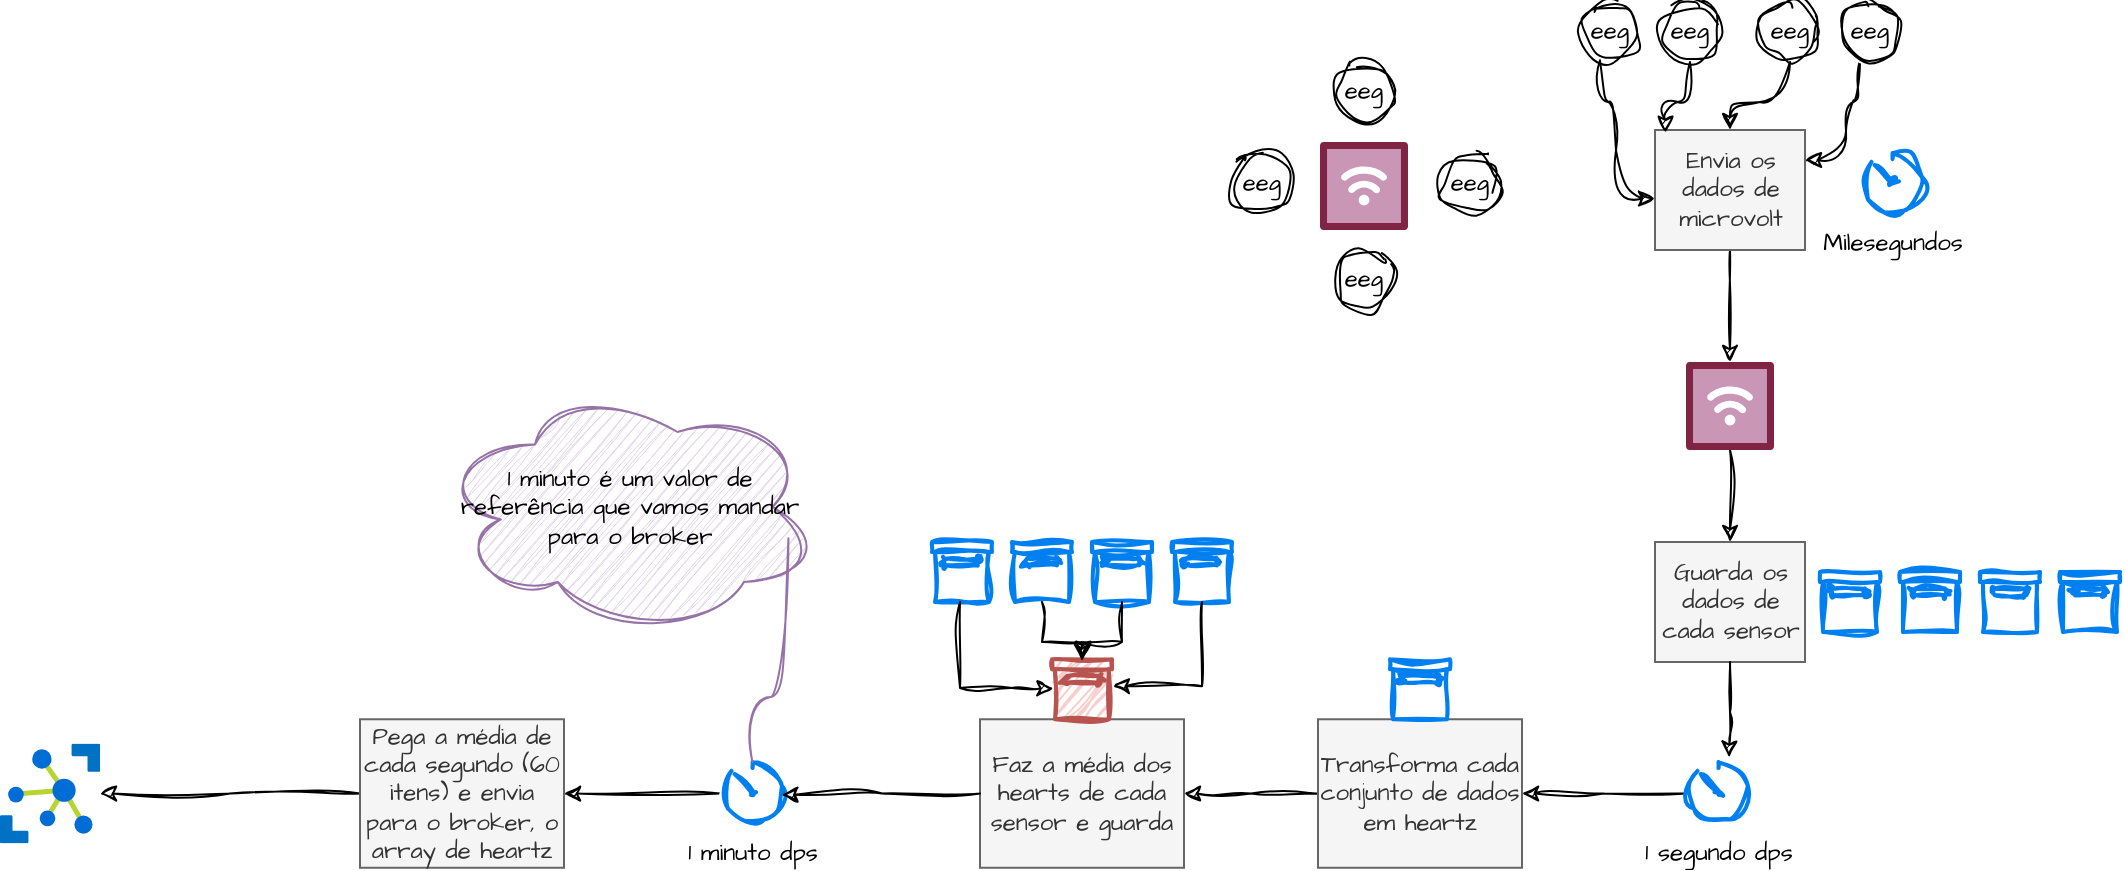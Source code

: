 <mxfile version="24.1.0" type="github">
  <diagram name="Page-1" id="V0QjYk44DjomA8azqZS-">
    <mxGraphModel dx="2261" dy="792" grid="1" gridSize="10" guides="1" tooltips="1" connect="1" arrows="1" fold="1" page="1" pageScale="1" pageWidth="827" pageHeight="1169" math="0" shadow="0">
      <root>
        <mxCell id="0" />
        <mxCell id="1" parent="0" />
        <mxCell id="IBkin0WqaZqA1a8_IyNM-1" value="" style="verticalLabelPosition=bottom;aspect=fixed;html=1;shape=mxgraph.salesforce.iot;hachureGap=4;fontFamily=Architects Daughter;fontSource=https%3A%2F%2Ffonts.googleapis.com%2Fcss%3Ffamily%3DArchitects%2BDaughter;" vertex="1" parent="1">
          <mxGeometry x="400" y="140" width="44" height="44" as="geometry" />
        </mxCell>
        <mxCell id="IBkin0WqaZqA1a8_IyNM-7" value="eeg" style="ellipse;whiteSpace=wrap;html=1;aspect=fixed;sketch=1;hachureGap=4;jiggle=2;curveFitting=1;fontFamily=Architects Daughter;fontSource=https%3A%2F%2Ffonts.googleapis.com%2Fcss%3Ffamily%3DArchitects%2BDaughter;" vertex="1" parent="1">
          <mxGeometry x="530" y="70" width="30" height="30" as="geometry" />
        </mxCell>
        <mxCell id="IBkin0WqaZqA1a8_IyNM-14" style="edgeStyle=orthogonalEdgeStyle;rounded=0;sketch=1;hachureGap=4;jiggle=2;curveFitting=1;orthogonalLoop=1;jettySize=auto;html=1;fontFamily=Architects Daughter;fontSource=https%3A%2F%2Ffonts.googleapis.com%2Fcss%3Ffamily%3DArchitects%2BDaughter;" edge="1" parent="1" source="IBkin0WqaZqA1a8_IyNM-10" target="IBkin0WqaZqA1a8_IyNM-13">
          <mxGeometry relative="1" as="geometry" />
        </mxCell>
        <mxCell id="IBkin0WqaZqA1a8_IyNM-10" value="Envia os dados de microvolt" style="rounded=0;whiteSpace=wrap;html=1;hachureGap=4;fontFamily=Architects Daughter;fontSource=https%3A%2F%2Ffonts.googleapis.com%2Fcss%3Ffamily%3DArchitects%2BDaughter;fillColor=#f5f5f5;fontColor=#333333;strokeColor=#666666;" vertex="1" parent="1">
          <mxGeometry x="567.5" y="134" width="75" height="60" as="geometry" />
        </mxCell>
        <mxCell id="IBkin0WqaZqA1a8_IyNM-12" value="Milesegundos" style="html=1;verticalLabelPosition=bottom;align=center;labelBackgroundColor=#ffffff;verticalAlign=top;strokeWidth=2;strokeColor=#0080F0;shadow=0;dashed=0;shape=mxgraph.ios7.icons.gauge;sketch=1;hachureGap=4;jiggle=2;curveFitting=1;fontFamily=Architects Daughter;fontSource=https%3A%2F%2Ffonts.googleapis.com%2Fcss%3Ffamily%3DArchitects%2BDaughter;" vertex="1" parent="1">
          <mxGeometry x="670" y="145.5" width="32.4" height="31.5" as="geometry" />
        </mxCell>
        <mxCell id="IBkin0WqaZqA1a8_IyNM-40" style="edgeStyle=orthogonalEdgeStyle;rounded=0;sketch=1;hachureGap=4;jiggle=2;curveFitting=1;orthogonalLoop=1;jettySize=auto;html=1;entryX=0.5;entryY=0;entryDx=0;entryDy=0;fontFamily=Architects Daughter;fontSource=https%3A%2F%2Ffonts.googleapis.com%2Fcss%3Ffamily%3DArchitects%2BDaughter;" edge="1" parent="1" source="IBkin0WqaZqA1a8_IyNM-13" target="IBkin0WqaZqA1a8_IyNM-38">
          <mxGeometry relative="1" as="geometry" />
        </mxCell>
        <mxCell id="IBkin0WqaZqA1a8_IyNM-13" value="" style="verticalLabelPosition=bottom;aspect=fixed;html=1;shape=mxgraph.salesforce.iot;hachureGap=4;fontFamily=Architects Daughter;fontSource=https%3A%2F%2Ffonts.googleapis.com%2Fcss%3Ffamily%3DArchitects%2BDaughter;" vertex="1" parent="1">
          <mxGeometry x="583" y="250" width="44" height="44" as="geometry" />
        </mxCell>
        <mxCell id="IBkin0WqaZqA1a8_IyNM-19" style="edgeStyle=orthogonalEdgeStyle;rounded=0;sketch=1;hachureGap=4;jiggle=2;curveFitting=1;orthogonalLoop=1;jettySize=auto;html=1;fontFamily=Architects Daughter;fontSource=https%3A%2F%2Ffonts.googleapis.com%2Fcss%3Ffamily%3DArchitects%2BDaughter;curved=1;" edge="1" parent="1" source="IBkin0WqaZqA1a8_IyNM-17" target="IBkin0WqaZqA1a8_IyNM-10">
          <mxGeometry relative="1" as="geometry" />
        </mxCell>
        <mxCell id="IBkin0WqaZqA1a8_IyNM-17" value="eeg" style="ellipse;whiteSpace=wrap;html=1;aspect=fixed;sketch=1;hachureGap=4;jiggle=2;curveFitting=1;fontFamily=Architects Daughter;fontSource=https%3A%2F%2Ffonts.googleapis.com%2Fcss%3Ffamily%3DArchitects%2BDaughter;" vertex="1" parent="1">
          <mxGeometry x="620" y="70" width="30" height="30" as="geometry" />
        </mxCell>
        <mxCell id="IBkin0WqaZqA1a8_IyNM-21" style="edgeStyle=orthogonalEdgeStyle;rounded=0;sketch=1;hachureGap=4;jiggle=2;curveFitting=1;orthogonalLoop=1;jettySize=auto;html=1;entryX=1;entryY=0.25;entryDx=0;entryDy=0;fontFamily=Architects Daughter;fontSource=https%3A%2F%2Ffonts.googleapis.com%2Fcss%3Ffamily%3DArchitects%2BDaughter;curved=1;" edge="1" parent="1" source="IBkin0WqaZqA1a8_IyNM-18" target="IBkin0WqaZqA1a8_IyNM-10">
          <mxGeometry relative="1" as="geometry">
            <Array as="points">
              <mxPoint x="670" y="120" />
              <mxPoint x="663" y="120" />
              <mxPoint x="663" y="149" />
            </Array>
          </mxGeometry>
        </mxCell>
        <mxCell id="IBkin0WqaZqA1a8_IyNM-18" value="eeg" style="ellipse;whiteSpace=wrap;html=1;aspect=fixed;sketch=1;hachureGap=4;jiggle=2;curveFitting=1;fontFamily=Architects Daughter;fontSource=https%3A%2F%2Ffonts.googleapis.com%2Fcss%3Ffamily%3DArchitects%2BDaughter;" vertex="1" parent="1">
          <mxGeometry x="660" y="70" width="30" height="30" as="geometry" />
        </mxCell>
        <mxCell id="IBkin0WqaZqA1a8_IyNM-20" style="edgeStyle=orthogonalEdgeStyle;rounded=0;sketch=1;hachureGap=4;jiggle=2;curveFitting=1;orthogonalLoop=1;jettySize=auto;html=1;entryX=0;entryY=0.571;entryDx=0;entryDy=0;entryPerimeter=0;fontFamily=Architects Daughter;fontSource=https%3A%2F%2Ffonts.googleapis.com%2Fcss%3Ffamily%3DArchitects%2BDaughter;curved=1;" edge="1" parent="1" source="IBkin0WqaZqA1a8_IyNM-7" target="IBkin0WqaZqA1a8_IyNM-10">
          <mxGeometry relative="1" as="geometry">
            <Array as="points">
              <mxPoint x="540" y="120" />
              <mxPoint x="548" y="120" />
              <mxPoint x="548" y="168" />
            </Array>
          </mxGeometry>
        </mxCell>
        <mxCell id="IBkin0WqaZqA1a8_IyNM-22" value="eeg" style="ellipse;whiteSpace=wrap;html=1;aspect=fixed;sketch=1;hachureGap=4;jiggle=2;curveFitting=1;fontFamily=Architects Daughter;fontSource=https%3A%2F%2Ffonts.googleapis.com%2Fcss%3Ffamily%3DArchitects%2BDaughter;" vertex="1" parent="1">
          <mxGeometry x="570" y="70" width="30" height="30" as="geometry" />
        </mxCell>
        <mxCell id="IBkin0WqaZqA1a8_IyNM-24" style="edgeStyle=orthogonalEdgeStyle;rounded=0;sketch=1;hachureGap=4;jiggle=2;curveFitting=1;orthogonalLoop=1;jettySize=auto;html=1;entryX=0.07;entryY=0.023;entryDx=0;entryDy=0;entryPerimeter=0;fontFamily=Architects Daughter;fontSource=https%3A%2F%2Ffonts.googleapis.com%2Fcss%3Ffamily%3DArchitects%2BDaughter;curved=1;" edge="1" parent="1" source="IBkin0WqaZqA1a8_IyNM-22" target="IBkin0WqaZqA1a8_IyNM-10">
          <mxGeometry relative="1" as="geometry" />
        </mxCell>
        <mxCell id="IBkin0WqaZqA1a8_IyNM-44" style="edgeStyle=orthogonalEdgeStyle;rounded=0;sketch=1;hachureGap=4;jiggle=2;curveFitting=1;orthogonalLoop=1;jettySize=auto;html=1;entryX=1;entryY=0.5;entryDx=0;entryDy=0;fontFamily=Architects Daughter;fontSource=https%3A%2F%2Ffonts.googleapis.com%2Fcss%3Ffamily%3DArchitects%2BDaughter;" edge="1" parent="1" source="IBkin0WqaZqA1a8_IyNM-26" target="IBkin0WqaZqA1a8_IyNM-42">
          <mxGeometry relative="1" as="geometry" />
        </mxCell>
        <mxCell id="IBkin0WqaZqA1a8_IyNM-26" value="1 segundo dps" style="html=1;verticalLabelPosition=bottom;align=center;labelBackgroundColor=#ffffff;verticalAlign=top;strokeWidth=2;strokeColor=#0080F0;shadow=0;dashed=0;shape=mxgraph.ios7.icons.gauge;sketch=1;hachureGap=4;jiggle=2;curveFitting=1;fontFamily=Architects Daughter;fontSource=https%3A%2F%2Ffonts.googleapis.com%2Fcss%3Ffamily%3DArchitects%2BDaughter;" vertex="1" parent="1">
          <mxGeometry x="583.0" y="450" width="32.4" height="31.5" as="geometry" />
        </mxCell>
        <mxCell id="IBkin0WqaZqA1a8_IyNM-32" value="" style="html=1;verticalLabelPosition=bottom;align=center;labelBackgroundColor=#ffffff;verticalAlign=top;strokeWidth=2;strokeColor=#0080F0;shadow=0;dashed=0;shape=mxgraph.ios7.icons.box;sketch=1;hachureGap=4;jiggle=2;curveFitting=1;fontFamily=Architects Daughter;fontSource=https%3A%2F%2Ffonts.googleapis.com%2Fcss%3Ffamily%3DArchitects%2BDaughter;" vertex="1" parent="1">
          <mxGeometry x="650" y="355" width="30" height="30" as="geometry" />
        </mxCell>
        <mxCell id="IBkin0WqaZqA1a8_IyNM-35" value="" style="html=1;verticalLabelPosition=bottom;align=center;labelBackgroundColor=#ffffff;verticalAlign=top;strokeWidth=2;strokeColor=#0080F0;shadow=0;dashed=0;shape=mxgraph.ios7.icons.box;sketch=1;hachureGap=4;jiggle=2;curveFitting=1;fontFamily=Architects Daughter;fontSource=https%3A%2F%2Ffonts.googleapis.com%2Fcss%3Ffamily%3DArchitects%2BDaughter;" vertex="1" parent="1">
          <mxGeometry x="690" y="355" width="30" height="30" as="geometry" />
        </mxCell>
        <mxCell id="IBkin0WqaZqA1a8_IyNM-36" value="" style="html=1;verticalLabelPosition=bottom;align=center;labelBackgroundColor=#ffffff;verticalAlign=top;strokeWidth=2;strokeColor=#0080F0;shadow=0;dashed=0;shape=mxgraph.ios7.icons.box;sketch=1;hachureGap=4;jiggle=2;curveFitting=1;fontFamily=Architects Daughter;fontSource=https%3A%2F%2Ffonts.googleapis.com%2Fcss%3Ffamily%3DArchitects%2BDaughter;" vertex="1" parent="1">
          <mxGeometry x="730" y="355" width="30" height="30" as="geometry" />
        </mxCell>
        <mxCell id="IBkin0WqaZqA1a8_IyNM-37" value="" style="html=1;verticalLabelPosition=bottom;align=center;labelBackgroundColor=#ffffff;verticalAlign=top;strokeWidth=2;strokeColor=#0080F0;shadow=0;dashed=0;shape=mxgraph.ios7.icons.box;sketch=1;hachureGap=4;jiggle=2;curveFitting=1;fontFamily=Architects Daughter;fontSource=https%3A%2F%2Ffonts.googleapis.com%2Fcss%3Ffamily%3DArchitects%2BDaughter;" vertex="1" parent="1">
          <mxGeometry x="770" y="355" width="30" height="30" as="geometry" />
        </mxCell>
        <mxCell id="IBkin0WqaZqA1a8_IyNM-38" value="Guarda os dados de cada sensor" style="rounded=0;whiteSpace=wrap;html=1;hachureGap=4;fontFamily=Architects Daughter;fontSource=https%3A%2F%2Ffonts.googleapis.com%2Fcss%3Ffamily%3DArchitects%2BDaughter;fillColor=#f5f5f5;fontColor=#333333;strokeColor=#666666;" vertex="1" parent="1">
          <mxGeometry x="567.5" y="340" width="75" height="60" as="geometry" />
        </mxCell>
        <mxCell id="IBkin0WqaZqA1a8_IyNM-41" style="edgeStyle=orthogonalEdgeStyle;rounded=0;sketch=1;hachureGap=4;jiggle=2;curveFitting=1;orthogonalLoop=1;jettySize=auto;html=1;entryX=0.665;entryY=-0.071;entryDx=0;entryDy=0;entryPerimeter=0;fontFamily=Architects Daughter;fontSource=https%3A%2F%2Ffonts.googleapis.com%2Fcss%3Ffamily%3DArchitects%2BDaughter;" edge="1" parent="1" source="IBkin0WqaZqA1a8_IyNM-38" target="IBkin0WqaZqA1a8_IyNM-26">
          <mxGeometry relative="1" as="geometry" />
        </mxCell>
        <mxCell id="IBkin0WqaZqA1a8_IyNM-50" style="edgeStyle=orthogonalEdgeStyle;rounded=0;sketch=1;hachureGap=4;jiggle=2;curveFitting=1;orthogonalLoop=1;jettySize=auto;html=1;entryX=1;entryY=0.5;entryDx=0;entryDy=0;fontFamily=Architects Daughter;fontSource=https%3A%2F%2Ffonts.googleapis.com%2Fcss%3Ffamily%3DArchitects%2BDaughter;" edge="1" parent="1" source="IBkin0WqaZqA1a8_IyNM-42" target="IBkin0WqaZqA1a8_IyNM-45">
          <mxGeometry relative="1" as="geometry" />
        </mxCell>
        <mxCell id="IBkin0WqaZqA1a8_IyNM-42" value="Transforma cada conjunto de dados em heartz" style="rounded=0;whiteSpace=wrap;html=1;hachureGap=4;fontFamily=Architects Daughter;fontSource=https%3A%2F%2Ffonts.googleapis.com%2Fcss%3Ffamily%3DArchitects%2BDaughter;fillColor=#f5f5f5;fontColor=#333333;strokeColor=#666666;" vertex="1" parent="1">
          <mxGeometry x="399" y="428.63" width="102" height="74.25" as="geometry" />
        </mxCell>
        <mxCell id="IBkin0WqaZqA1a8_IyNM-43" value="" style="html=1;verticalLabelPosition=bottom;align=center;labelBackgroundColor=#ffffff;verticalAlign=top;strokeWidth=2;strokeColor=#0080F0;shadow=0;dashed=0;shape=mxgraph.ios7.icons.box;sketch=1;hachureGap=4;jiggle=2;curveFitting=1;fontFamily=Architects Daughter;fontSource=https%3A%2F%2Ffonts.googleapis.com%2Fcss%3Ffamily%3DArchitects%2BDaughter;" vertex="1" parent="1">
          <mxGeometry x="435" y="398.63" width="30" height="30" as="geometry" />
        </mxCell>
        <mxCell id="IBkin0WqaZqA1a8_IyNM-45" value="Faz a média dos hearts de cada sensor e guarda " style="rounded=0;whiteSpace=wrap;html=1;hachureGap=4;fontFamily=Architects Daughter;fontSource=https%3A%2F%2Ffonts.googleapis.com%2Fcss%3Ffamily%3DArchitects%2BDaughter;fillColor=#f5f5f5;fontColor=#333333;strokeColor=#666666;" vertex="1" parent="1">
          <mxGeometry x="230" y="428.63" width="102" height="74.25" as="geometry" />
        </mxCell>
        <mxCell id="IBkin0WqaZqA1a8_IyNM-46" value="" style="html=1;verticalLabelPosition=bottom;align=center;labelBackgroundColor=#ffffff;verticalAlign=top;strokeWidth=2;strokeColor=#0080F0;shadow=0;dashed=0;shape=mxgraph.ios7.icons.box;sketch=1;hachureGap=4;jiggle=2;curveFitting=1;fontFamily=Architects Daughter;fontSource=https%3A%2F%2Ffonts.googleapis.com%2Fcss%3Ffamily%3DArchitects%2BDaughter;" vertex="1" parent="1">
          <mxGeometry x="206" y="340" width="30" height="30" as="geometry" />
        </mxCell>
        <mxCell id="IBkin0WqaZqA1a8_IyNM-47" value="" style="html=1;verticalLabelPosition=bottom;align=center;labelBackgroundColor=#ffffff;verticalAlign=top;strokeWidth=2;strokeColor=#0080F0;shadow=0;dashed=0;shape=mxgraph.ios7.icons.box;sketch=1;hachureGap=4;jiggle=2;curveFitting=1;fontFamily=Architects Daughter;fontSource=https%3A%2F%2Ffonts.googleapis.com%2Fcss%3Ffamily%3DArchitects%2BDaughter;" vertex="1" parent="1">
          <mxGeometry x="246" y="340" width="30" height="30" as="geometry" />
        </mxCell>
        <mxCell id="IBkin0WqaZqA1a8_IyNM-48" value="" style="html=1;verticalLabelPosition=bottom;align=center;labelBackgroundColor=#ffffff;verticalAlign=top;strokeWidth=2;strokeColor=#0080F0;shadow=0;dashed=0;shape=mxgraph.ios7.icons.box;sketch=1;hachureGap=4;jiggle=2;curveFitting=1;fontFamily=Architects Daughter;fontSource=https%3A%2F%2Ffonts.googleapis.com%2Fcss%3Ffamily%3DArchitects%2BDaughter;" vertex="1" parent="1">
          <mxGeometry x="286" y="340" width="30" height="30" as="geometry" />
        </mxCell>
        <mxCell id="IBkin0WqaZqA1a8_IyNM-49" value="" style="html=1;verticalLabelPosition=bottom;align=center;labelBackgroundColor=#ffffff;verticalAlign=top;strokeWidth=2;strokeColor=#0080F0;shadow=0;dashed=0;shape=mxgraph.ios7.icons.box;sketch=1;hachureGap=4;jiggle=2;curveFitting=1;fontFamily=Architects Daughter;fontSource=https%3A%2F%2Ffonts.googleapis.com%2Fcss%3Ffamily%3DArchitects%2BDaughter;" vertex="1" parent="1">
          <mxGeometry x="326" y="340" width="30" height="30" as="geometry" />
        </mxCell>
        <mxCell id="IBkin0WqaZqA1a8_IyNM-51" value="" style="html=1;verticalLabelPosition=bottom;align=center;labelBackgroundColor=#ffffff;verticalAlign=top;strokeWidth=2;strokeColor=#b85450;shadow=0;dashed=0;shape=mxgraph.ios7.icons.box;sketch=1;hachureGap=4;jiggle=2;curveFitting=1;fontFamily=Architects Daughter;fontSource=https%3A%2F%2Ffonts.googleapis.com%2Fcss%3Ffamily%3DArchitects%2BDaughter;fillColor=#f8cecc;" vertex="1" parent="1">
          <mxGeometry x="266" y="398.63" width="30" height="30" as="geometry" />
        </mxCell>
        <mxCell id="IBkin0WqaZqA1a8_IyNM-53" style="edgeStyle=orthogonalEdgeStyle;rounded=0;sketch=1;hachureGap=4;jiggle=2;curveFitting=1;orthogonalLoop=1;jettySize=auto;html=1;entryX=0.024;entryY=0.489;entryDx=0;entryDy=0;entryPerimeter=0;fontFamily=Architects Daughter;fontSource=https%3A%2F%2Ffonts.googleapis.com%2Fcss%3Ffamily%3DArchitects%2BDaughter;" edge="1" parent="1" source="IBkin0WqaZqA1a8_IyNM-46" target="IBkin0WqaZqA1a8_IyNM-51">
          <mxGeometry relative="1" as="geometry">
            <Array as="points">
              <mxPoint x="220" y="413" />
              <mxPoint x="246" y="413" />
            </Array>
          </mxGeometry>
        </mxCell>
        <mxCell id="IBkin0WqaZqA1a8_IyNM-54" style="edgeStyle=orthogonalEdgeStyle;rounded=0;sketch=1;hachureGap=4;jiggle=2;curveFitting=1;orthogonalLoop=1;jettySize=auto;html=1;entryX=0.5;entryY=0.031;entryDx=0;entryDy=0;entryPerimeter=0;fontFamily=Architects Daughter;fontSource=https%3A%2F%2Ffonts.googleapis.com%2Fcss%3Ffamily%3DArchitects%2BDaughter;" edge="1" parent="1" source="IBkin0WqaZqA1a8_IyNM-47" target="IBkin0WqaZqA1a8_IyNM-51">
          <mxGeometry relative="1" as="geometry" />
        </mxCell>
        <mxCell id="IBkin0WqaZqA1a8_IyNM-55" style="edgeStyle=orthogonalEdgeStyle;rounded=0;sketch=1;hachureGap=4;jiggle=2;curveFitting=1;orthogonalLoop=1;jettySize=auto;html=1;entryX=0.519;entryY=-0.026;entryDx=0;entryDy=0;entryPerimeter=0;fontFamily=Architects Daughter;fontSource=https%3A%2F%2Ffonts.googleapis.com%2Fcss%3Ffamily%3DArchitects%2BDaughter;" edge="1" parent="1" source="IBkin0WqaZqA1a8_IyNM-48" target="IBkin0WqaZqA1a8_IyNM-51">
          <mxGeometry relative="1" as="geometry" />
        </mxCell>
        <mxCell id="IBkin0WqaZqA1a8_IyNM-56" style="edgeStyle=orthogonalEdgeStyle;rounded=0;sketch=1;hachureGap=4;jiggle=2;curveFitting=1;orthogonalLoop=1;jettySize=auto;html=1;entryX=1.014;entryY=0.45;entryDx=0;entryDy=0;entryPerimeter=0;fontFamily=Architects Daughter;fontSource=https%3A%2F%2Ffonts.googleapis.com%2Fcss%3Ffamily%3DArchitects%2BDaughter;" edge="1" parent="1" source="IBkin0WqaZqA1a8_IyNM-49" target="IBkin0WqaZqA1a8_IyNM-51">
          <mxGeometry relative="1" as="geometry">
            <Array as="points">
              <mxPoint x="341" y="412" />
            </Array>
          </mxGeometry>
        </mxCell>
        <mxCell id="IBkin0WqaZqA1a8_IyNM-64" style="edgeStyle=orthogonalEdgeStyle;rounded=0;sketch=1;hachureGap=4;jiggle=2;curveFitting=1;orthogonalLoop=1;jettySize=auto;html=1;fontFamily=Architects Daughter;fontSource=https%3A%2F%2Ffonts.googleapis.com%2Fcss%3Ffamily%3DArchitects%2BDaughter;" edge="1" parent="1" source="IBkin0WqaZqA1a8_IyNM-59" target="IBkin0WqaZqA1a8_IyNM-63">
          <mxGeometry relative="1" as="geometry" />
        </mxCell>
        <mxCell id="IBkin0WqaZqA1a8_IyNM-59" value="1 minuto dps" style="html=1;verticalLabelPosition=bottom;align=center;labelBackgroundColor=#ffffff;verticalAlign=top;strokeWidth=2;strokeColor=#0080F0;shadow=0;dashed=0;shape=mxgraph.ios7.icons.gauge;sketch=1;hachureGap=4;jiggle=2;curveFitting=1;fontFamily=Architects Daughter;fontSource=https%3A%2F%2Ffonts.googleapis.com%2Fcss%3Ffamily%3DArchitects%2BDaughter;" vertex="1" parent="1">
          <mxGeometry x="100.0" y="450" width="32.4" height="31.5" as="geometry" />
        </mxCell>
        <mxCell id="IBkin0WqaZqA1a8_IyNM-60" style="edgeStyle=orthogonalEdgeStyle;rounded=0;sketch=1;hachureGap=4;jiggle=2;curveFitting=1;orthogonalLoop=1;jettySize=auto;html=1;entryX=0.948;entryY=0.522;entryDx=0;entryDy=0;entryPerimeter=0;fontFamily=Architects Daughter;fontSource=https%3A%2F%2Ffonts.googleapis.com%2Fcss%3Ffamily%3DArchitects%2BDaughter;" edge="1" parent="1" source="IBkin0WqaZqA1a8_IyNM-45" target="IBkin0WqaZqA1a8_IyNM-59">
          <mxGeometry relative="1" as="geometry" />
        </mxCell>
        <mxCell id="IBkin0WqaZqA1a8_IyNM-61" value="1 minuto é um valor de referência que vamos mandar para o broker " style="ellipse;shape=cloud;whiteSpace=wrap;html=1;sketch=1;hachureGap=4;jiggle=2;curveFitting=1;fontFamily=Architects Daughter;fontSource=https%3A%2F%2Ffonts.googleapis.com%2Fcss%3Ffamily%3DArchitects%2BDaughter;fillColor=#e1d5e7;strokeColor=#9673a6;" vertex="1" parent="1">
          <mxGeometry x="-40" y="260" width="190" height="125" as="geometry" />
        </mxCell>
        <mxCell id="IBkin0WqaZqA1a8_IyNM-62" style="edgeStyle=orthogonalEdgeStyle;rounded=0;sketch=1;hachureGap=4;jiggle=2;curveFitting=1;orthogonalLoop=1;jettySize=auto;html=1;entryX=0.917;entryY=0.625;entryDx=0;entryDy=0;entryPerimeter=0;fontFamily=Architects Daughter;fontSource=https%3A%2F%2Ffonts.googleapis.com%2Fcss%3Ffamily%3DArchitects%2BDaughter;curved=1;endArrow=none;endFill=0;fillColor=#e1d5e7;strokeColor=#9673a6;" edge="1" parent="1" source="IBkin0WqaZqA1a8_IyNM-59" target="IBkin0WqaZqA1a8_IyNM-61">
          <mxGeometry relative="1" as="geometry" />
        </mxCell>
        <mxCell id="IBkin0WqaZqA1a8_IyNM-70" style="edgeStyle=orthogonalEdgeStyle;rounded=0;sketch=1;hachureGap=4;jiggle=2;curveFitting=1;orthogonalLoop=1;jettySize=auto;html=1;fontFamily=Architects Daughter;fontSource=https%3A%2F%2Ffonts.googleapis.com%2Fcss%3Ffamily%3DArchitects%2BDaughter;" edge="1" parent="1" source="IBkin0WqaZqA1a8_IyNM-63" target="IBkin0WqaZqA1a8_IyNM-69">
          <mxGeometry relative="1" as="geometry" />
        </mxCell>
        <mxCell id="IBkin0WqaZqA1a8_IyNM-63" value="Pega a média de cada segundo (60 itens) e envia para o broker, o array de heartz" style="rounded=0;whiteSpace=wrap;html=1;hachureGap=4;fontFamily=Architects Daughter;fontSource=https%3A%2F%2Ffonts.googleapis.com%2Fcss%3Ffamily%3DArchitects%2BDaughter;fillColor=#f5f5f5;fontColor=#333333;strokeColor=#666666;" vertex="1" parent="1">
          <mxGeometry x="-80" y="428.63" width="102" height="74.25" as="geometry" />
        </mxCell>
        <mxCell id="IBkin0WqaZqA1a8_IyNM-65" value="eeg" style="ellipse;whiteSpace=wrap;html=1;aspect=fixed;sketch=1;hachureGap=4;jiggle=2;curveFitting=1;fontFamily=Architects Daughter;fontSource=https%3A%2F%2Ffonts.googleapis.com%2Fcss%3Ffamily%3DArchitects%2BDaughter;" vertex="1" parent="1">
          <mxGeometry x="407" y="100" width="30" height="30" as="geometry" />
        </mxCell>
        <mxCell id="IBkin0WqaZqA1a8_IyNM-66" value="eeg" style="ellipse;whiteSpace=wrap;html=1;aspect=fixed;sketch=1;hachureGap=4;jiggle=2;curveFitting=1;fontFamily=Architects Daughter;fontSource=https%3A%2F%2Ffonts.googleapis.com%2Fcss%3Ffamily%3DArchitects%2BDaughter;" vertex="1" parent="1">
          <mxGeometry x="356" y="145.5" width="30" height="30" as="geometry" />
        </mxCell>
        <mxCell id="IBkin0WqaZqA1a8_IyNM-67" value="eeg" style="ellipse;whiteSpace=wrap;html=1;aspect=fixed;sketch=1;hachureGap=4;jiggle=2;curveFitting=1;fontFamily=Architects Daughter;fontSource=https%3A%2F%2Ffonts.googleapis.com%2Fcss%3Ffamily%3DArchitects%2BDaughter;" vertex="1" parent="1">
          <mxGeometry x="407" y="194" width="30" height="30" as="geometry" />
        </mxCell>
        <mxCell id="IBkin0WqaZqA1a8_IyNM-68" value="eeg" style="ellipse;whiteSpace=wrap;html=1;aspect=fixed;sketch=1;hachureGap=4;jiggle=2;curveFitting=1;fontFamily=Architects Daughter;fontSource=https%3A%2F%2Ffonts.googleapis.com%2Fcss%3Ffamily%3DArchitects%2BDaughter;" vertex="1" parent="1">
          <mxGeometry x="460" y="145.5" width="30" height="30" as="geometry" />
        </mxCell>
        <mxCell id="IBkin0WqaZqA1a8_IyNM-69" value="" style="image;sketch=0;aspect=fixed;html=1;points=[];align=center;fontSize=12;image=img/lib/mscae/Azure_IoT_Hub.svg;hachureGap=4;jiggle=2;curveFitting=1;fontFamily=Architects Daughter;fontSource=https%3A%2F%2Ffonts.googleapis.com%2Fcss%3Ffamily%3DArchitects%2BDaughter;" vertex="1" parent="1">
          <mxGeometry x="-260" y="440.76" width="50" height="50" as="geometry" />
        </mxCell>
      </root>
    </mxGraphModel>
  </diagram>
</mxfile>
